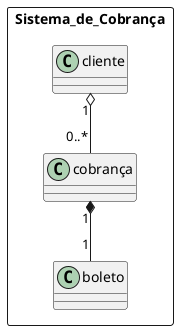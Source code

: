 @startuml sisDeCobrança
  package Sistema_de_Cobrança <<rectangle>> {
    class cliente {}
    class cobrança {}
    cliente "1" o-- "0..*" cobrança
    class boleto {}
    cobrança "1" *-- "1" boleto
  }
@enduml